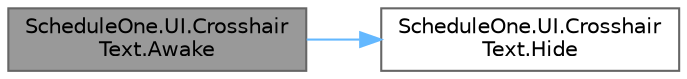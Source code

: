 digraph "ScheduleOne.UI.CrosshairText.Awake"
{
 // LATEX_PDF_SIZE
  bgcolor="transparent";
  edge [fontname=Helvetica,fontsize=10,labelfontname=Helvetica,labelfontsize=10];
  node [fontname=Helvetica,fontsize=10,shape=box,height=0.2,width=0.4];
  rankdir="LR";
  Node1 [id="Node000001",label="ScheduleOne.UI.Crosshair\lText.Awake",height=0.2,width=0.4,color="gray40", fillcolor="grey60", style="filled", fontcolor="black",tooltip=" "];
  Node1 -> Node2 [id="edge1_Node000001_Node000002",color="steelblue1",style="solid",tooltip=" "];
  Node2 [id="Node000002",label="ScheduleOne.UI.Crosshair\lText.Hide",height=0.2,width=0.4,color="grey40", fillcolor="white", style="filled",URL="$class_schedule_one_1_1_u_i_1_1_crosshair_text.html#a13644998fc8b73e8a2bd59e3da436a51",tooltip=" "];
}
